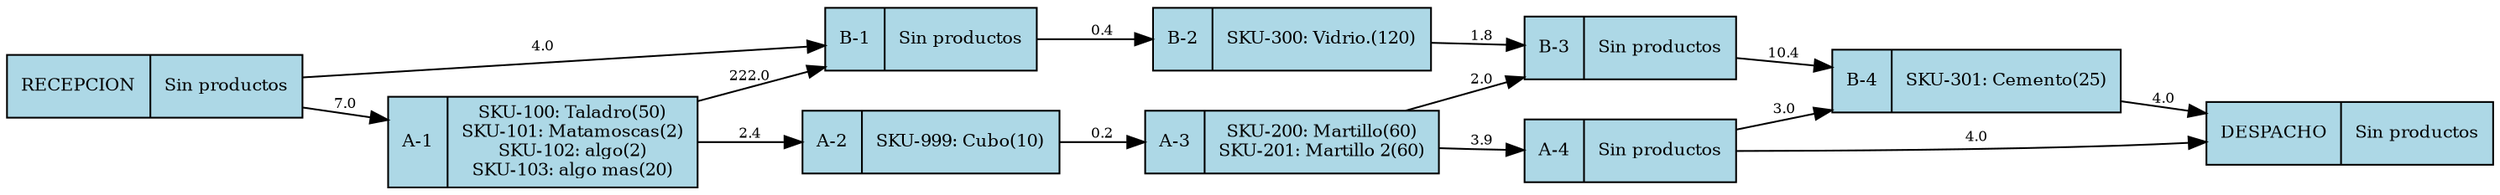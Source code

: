 digraph G {
  rankdir=LR;
  node [shape=record, style=filled, fillcolor=lightblue];

  1 [label="{RECEPCION|Sin productos}", fontsize=10];

  2 [label="{DESPACHO|Sin productos}", fontsize=10];

  20 [label="{B-1|Sin productos}", fontsize=10];

  21 [label="{B-2|SKU-300: Vidrio.(120)}", fontsize=10];

  22 [label="{B-3|Sin productos}", fontsize=10];

  23 [label="{B-4|SKU-301: Cemento(25)}", fontsize=10];

  10 [label="{A-1|SKU-100: Taladro(50)\nSKU-101: Matamoscas(2)\nSKU-102: algo(2)\nSKU-103: algo mas(20)}", fontsize=10];

  11 [label="{A-2|SKU-999: Cubo(10)}", fontsize=10];

  12 [label="{A-3|SKU-200: Martillo(60)\nSKU-201: Martillo 2(60)}", fontsize=10];

  13 [label="{A-4|Sin productos}", fontsize=10];

  1 -> 10 [label="7.0", fontsize=8];
  1 -> 20 [label="4.0", fontsize=8];
  20 -> 21 [label="0.4", fontsize=8];
  21 -> 22 [label="1.8", fontsize=8];
  22 -> 23 [label="10.4", fontsize=8];
  23 -> 2 [label="4.0", fontsize=8];
  10 -> 20 [label="222.0", fontsize=8];
  10 -> 11 [label="2.4", fontsize=8];
  11 -> 12 [label="0.2", fontsize=8];
  12 -> 22 [label="2.0", fontsize=8];
  12 -> 13 [label="3.9", fontsize=8];
  13 -> 2 [label="4.0", fontsize=8];
  13 -> 23 [label="3.0", fontsize=8];
}
